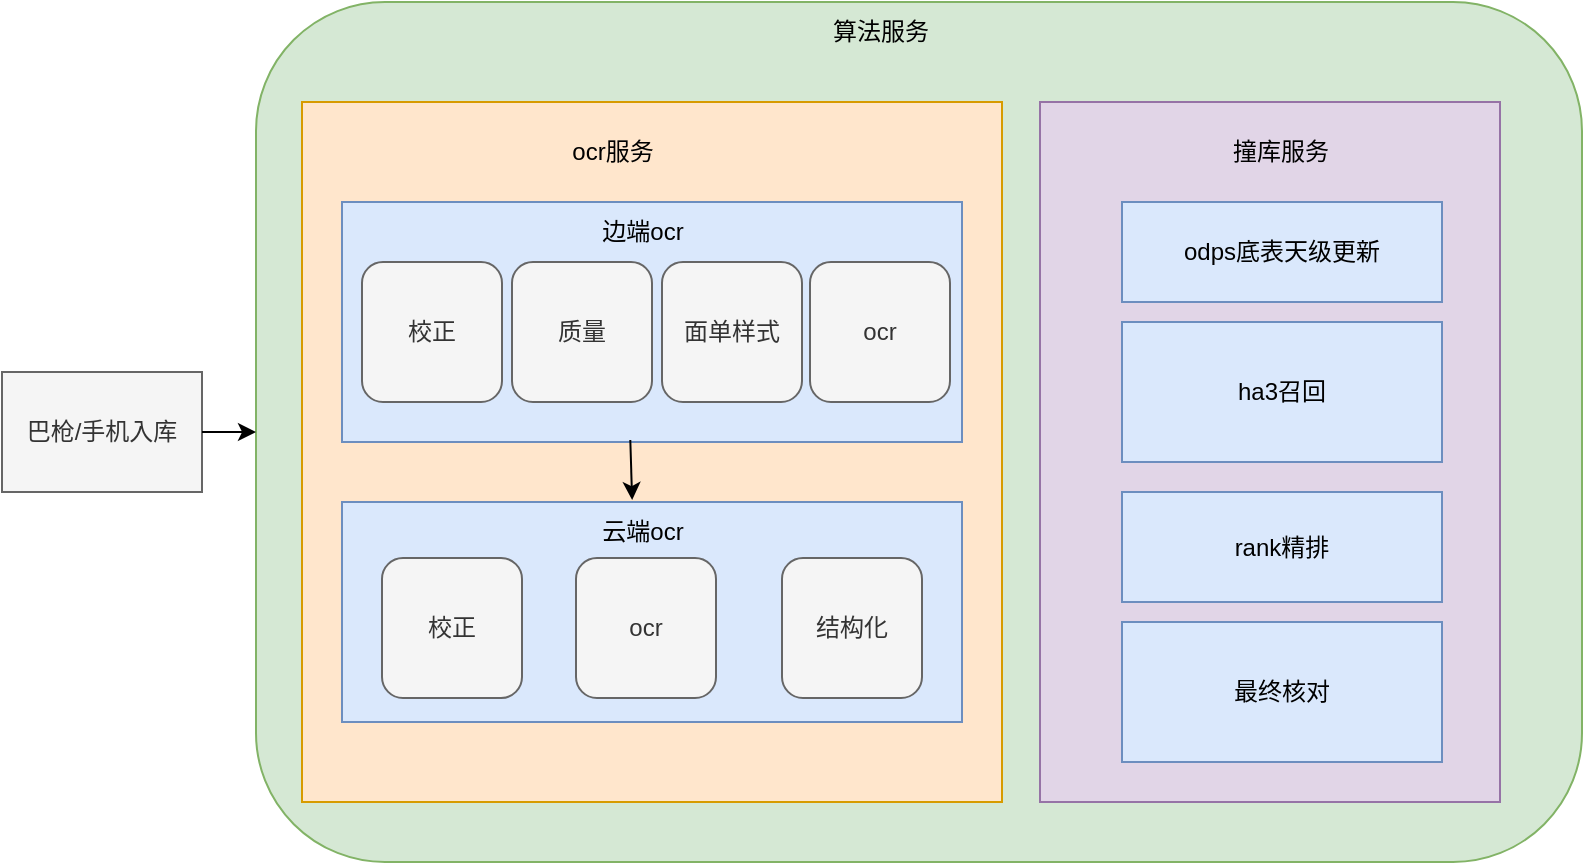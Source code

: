 <mxfile version="21.7.5" type="github">
  <diagram name="第 1 页" id="IdJZ9Ue8zPUNQ9ziq4Xn">
    <mxGraphModel dx="1306" dy="731" grid="1" gridSize="10" guides="1" tooltips="1" connect="1" arrows="1" fold="1" page="1" pageScale="1" pageWidth="827" pageHeight="1169" math="0" shadow="0">
      <root>
        <mxCell id="0" />
        <mxCell id="1" parent="0" />
        <mxCell id="rcvzndDHGPLYx7ajsTdU-24" value="" style="rounded=1;whiteSpace=wrap;html=1;fillColor=#d5e8d4;strokeColor=#82b366;" vertex="1" parent="1">
          <mxGeometry x="137" y="70" width="663" height="430" as="geometry" />
        </mxCell>
        <mxCell id="rcvzndDHGPLYx7ajsTdU-2" value="" style="rounded=0;whiteSpace=wrap;html=1;fillColor=#e1d5e7;strokeColor=#9673a6;" vertex="1" parent="1">
          <mxGeometry x="529" y="120" width="230" height="350" as="geometry" />
        </mxCell>
        <mxCell id="rcvzndDHGPLYx7ajsTdU-6" value="" style="whiteSpace=wrap;html=1;aspect=fixed;fillColor=#ffe6cc;strokeColor=#d79b00;" vertex="1" parent="1">
          <mxGeometry x="160" y="120" width="350" height="350" as="geometry" />
        </mxCell>
        <mxCell id="rcvzndDHGPLYx7ajsTdU-1" value="" style="rounded=0;whiteSpace=wrap;html=1;fillColor=#dae8fc;strokeColor=#6c8ebf;" vertex="1" parent="1">
          <mxGeometry x="180" y="320" width="310" height="110" as="geometry" />
        </mxCell>
        <mxCell id="rcvzndDHGPLYx7ajsTdU-3" value="ha3召回" style="rounded=0;whiteSpace=wrap;html=1;fillColor=#dae8fc;strokeColor=#6c8ebf;" vertex="1" parent="1">
          <mxGeometry x="570" y="230" width="160" height="70" as="geometry" />
        </mxCell>
        <mxCell id="rcvzndDHGPLYx7ajsTdU-4" value="" style="rounded=0;whiteSpace=wrap;html=1;fillColor=#dae8fc;strokeColor=#6c8ebf;" vertex="1" parent="1">
          <mxGeometry x="180" y="170" width="310" height="120" as="geometry" />
        </mxCell>
        <mxCell id="rcvzndDHGPLYx7ajsTdU-5" value="巴枪/手机入库" style="rounded=0;whiteSpace=wrap;html=1;fillColor=#f5f5f5;fontColor=#333333;strokeColor=#666666;" vertex="1" parent="1">
          <mxGeometry x="10" y="255" width="100" height="60" as="geometry" />
        </mxCell>
        <mxCell id="rcvzndDHGPLYx7ajsTdU-7" value="边端ocr" style="text;html=1;align=center;verticalAlign=middle;resizable=0;points=[];autosize=1;strokeColor=none;fillColor=none;" vertex="1" parent="1">
          <mxGeometry x="300" y="170" width="60" height="30" as="geometry" />
        </mxCell>
        <mxCell id="rcvzndDHGPLYx7ajsTdU-8" value="云端ocr" style="text;html=1;align=center;verticalAlign=middle;resizable=0;points=[];autosize=1;strokeColor=none;fillColor=none;" vertex="1" parent="1">
          <mxGeometry x="300" y="320" width="60" height="30" as="geometry" />
        </mxCell>
        <mxCell id="rcvzndDHGPLYx7ajsTdU-9" value="校正" style="rounded=1;whiteSpace=wrap;html=1;fillColor=#f5f5f5;fontColor=#333333;strokeColor=#666666;" vertex="1" parent="1">
          <mxGeometry x="190" y="200" width="70" height="70" as="geometry" />
        </mxCell>
        <mxCell id="rcvzndDHGPLYx7ajsTdU-10" value="质量" style="rounded=1;whiteSpace=wrap;html=1;fillColor=#f5f5f5;fontColor=#333333;strokeColor=#666666;" vertex="1" parent="1">
          <mxGeometry x="265" y="200" width="70" height="70" as="geometry" />
        </mxCell>
        <mxCell id="rcvzndDHGPLYx7ajsTdU-11" value="面单样式" style="rounded=1;whiteSpace=wrap;html=1;fillColor=#f5f5f5;fontColor=#333333;strokeColor=#666666;" vertex="1" parent="1">
          <mxGeometry x="340" y="200" width="70" height="70" as="geometry" />
        </mxCell>
        <mxCell id="rcvzndDHGPLYx7ajsTdU-12" value="ocr" style="rounded=1;whiteSpace=wrap;html=1;fillColor=#f5f5f5;fontColor=#333333;strokeColor=#666666;" vertex="1" parent="1">
          <mxGeometry x="414" y="200" width="70" height="70" as="geometry" />
        </mxCell>
        <mxCell id="rcvzndDHGPLYx7ajsTdU-13" value="校正" style="rounded=1;whiteSpace=wrap;html=1;fillColor=#f5f5f5;fontColor=#333333;strokeColor=#666666;" vertex="1" parent="1">
          <mxGeometry x="200" y="348" width="70" height="70" as="geometry" />
        </mxCell>
        <mxCell id="rcvzndDHGPLYx7ajsTdU-14" value="ocr" style="rounded=1;whiteSpace=wrap;html=1;fillColor=#f5f5f5;fontColor=#333333;strokeColor=#666666;" vertex="1" parent="1">
          <mxGeometry x="297" y="348" width="70" height="70" as="geometry" />
        </mxCell>
        <mxCell id="rcvzndDHGPLYx7ajsTdU-15" value="结构化" style="rounded=1;whiteSpace=wrap;html=1;fillColor=#f5f5f5;fontColor=#333333;strokeColor=#666666;" vertex="1" parent="1">
          <mxGeometry x="400" y="348" width="70" height="70" as="geometry" />
        </mxCell>
        <mxCell id="rcvzndDHGPLYx7ajsTdU-16" value="odps底表天级更新" style="rounded=0;whiteSpace=wrap;html=1;fillColor=#dae8fc;strokeColor=#6c8ebf;" vertex="1" parent="1">
          <mxGeometry x="570" y="170" width="160" height="50" as="geometry" />
        </mxCell>
        <mxCell id="rcvzndDHGPLYx7ajsTdU-17" value="rank精排" style="rounded=0;whiteSpace=wrap;html=1;fillColor=#dae8fc;strokeColor=#6c8ebf;" vertex="1" parent="1">
          <mxGeometry x="570" y="315" width="160" height="55" as="geometry" />
        </mxCell>
        <mxCell id="rcvzndDHGPLYx7ajsTdU-18" value="最终核对" style="rounded=0;whiteSpace=wrap;html=1;fillColor=#dae8fc;strokeColor=#6c8ebf;" vertex="1" parent="1">
          <mxGeometry x="570" y="380" width="160" height="70" as="geometry" />
        </mxCell>
        <mxCell id="rcvzndDHGPLYx7ajsTdU-30" value="" style="endArrow=classic;html=1;rounded=0;exitX=1;exitY=0.5;exitDx=0;exitDy=0;entryX=0;entryY=0.5;entryDx=0;entryDy=0;" edge="1" parent="1" source="rcvzndDHGPLYx7ajsTdU-5" target="rcvzndDHGPLYx7ajsTdU-24">
          <mxGeometry width="50" height="50" relative="1" as="geometry">
            <mxPoint x="380" y="380" as="sourcePoint" />
            <mxPoint x="430" y="330" as="targetPoint" />
          </mxGeometry>
        </mxCell>
        <mxCell id="rcvzndDHGPLYx7ajsTdU-31" value="ocr服务" style="text;html=1;align=center;verticalAlign=middle;resizable=0;points=[];autosize=1;" vertex="1" parent="1">
          <mxGeometry x="285" y="130" width="60" height="30" as="geometry" />
        </mxCell>
        <mxCell id="rcvzndDHGPLYx7ajsTdU-33" value="算法服务" style="text;html=1;align=center;verticalAlign=middle;resizable=0;points=[];autosize=1;strokeColor=none;fillColor=none;" vertex="1" parent="1">
          <mxGeometry x="414" y="70" width="70" height="30" as="geometry" />
        </mxCell>
        <mxCell id="rcvzndDHGPLYx7ajsTdU-35" value="" style="endArrow=classic;html=1;rounded=0;exitX=0.465;exitY=0.992;exitDx=0;exitDy=0;exitPerimeter=0;entryX=0.468;entryY=-0.009;entryDx=0;entryDy=0;entryPerimeter=0;" edge="1" parent="1" source="rcvzndDHGPLYx7ajsTdU-4" target="rcvzndDHGPLYx7ajsTdU-1">
          <mxGeometry width="50" height="50" relative="1" as="geometry">
            <mxPoint x="380" y="380" as="sourcePoint" />
            <mxPoint x="430" y="330" as="targetPoint" />
          </mxGeometry>
        </mxCell>
        <mxCell id="rcvzndDHGPLYx7ajsTdU-36" value="撞库服务" style="text;html=1;align=center;verticalAlign=middle;resizable=0;points=[];autosize=1;" vertex="1" parent="1">
          <mxGeometry x="614" y="130" width="70" height="30" as="geometry" />
        </mxCell>
      </root>
    </mxGraphModel>
  </diagram>
</mxfile>
